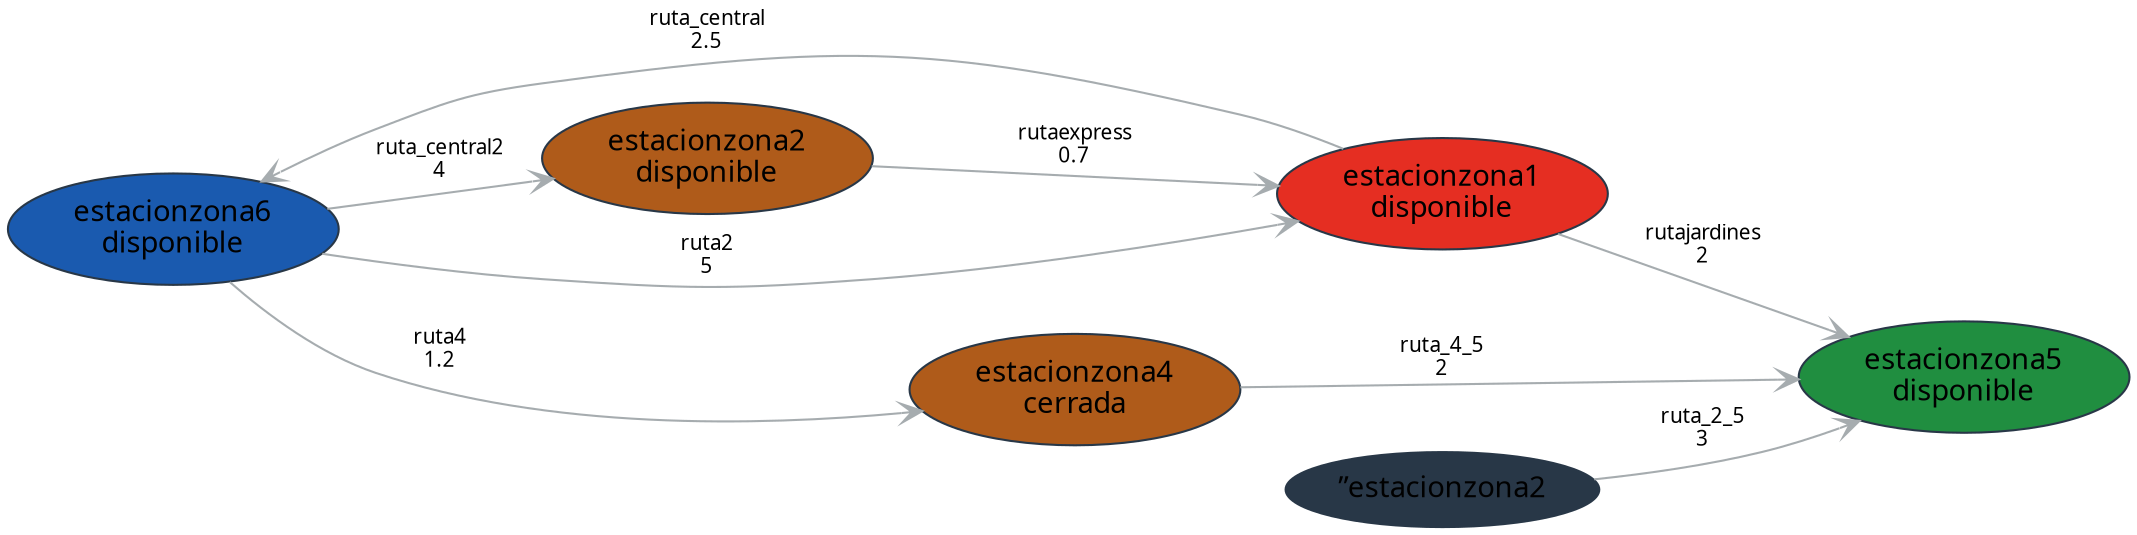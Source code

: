 digraph D {
rankdir="LR";
node[shape = "ellipse" style=filled fontname = "Century Gothic" color= "#283747"];
edge[arrowhead=vee color="#a6acaf " fontname="Sans-Serif" fontsize="10"];
estacionzona6[label = "estacionzona6\ndisponible"  fillcolor="#1A5AAF"];
estacionzona2[label = "estacionzona2\ndisponible"  fillcolor="#AF5B1A"];
estacionzona1[label = "estacionzona1\ndisponible"  fillcolor="#E52E22"];
estacionzona5[label = "estacionzona5\ndisponible"  fillcolor="#208E40"];
estacionzona4[label = "estacionzona4\ncerrada"  fillcolor="#AF5B1A"];
estacionzona1->estacionzona6[label = "ruta_central\n2.5"]
estacionzona6->estacionzona2[label = "ruta_central2\n4"]
estacionzona6->estacionzona1[label = "ruta2\n5"]
estacionzona2->estacionzona1[label = "rutaexpress\n0.7"]
estacionzona1->estacionzona5[label = "rutajardines\n2"]
estacionzona6->estacionzona4[label = "ruta4\n1.2"]
estacionzona4->estacionzona5[label = "ruta_4_5\n2"]
”estacionzona2->estacionzona5[label = "ruta_2_5\n3"]
}